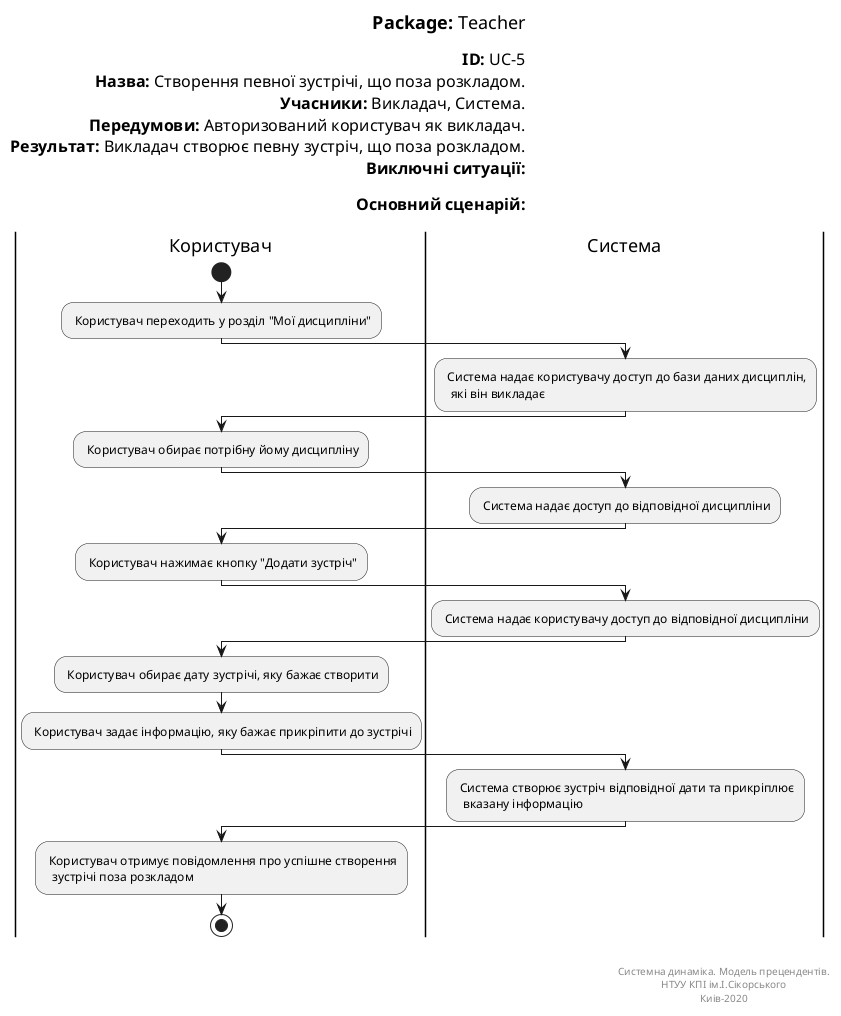 @startuml
left header
<font color=000 size=18><b>Package:</b> Teacher

<font color=000 size=16><b>ID:</b> UC-5
<font color=000 size=16><b>Назва:</b> Cтворення певної зустрічі, що поза розкладом.
<font color=000 size=16><b>Учасники:</b> Викладач, Система.
<font color=000 size=16><b>Передумови:</b> Авторизований користувач як викладач.
<font color=000 size=16><b>Результат:</b> Викладач створює певну зустріч, що поза розкладом.
<font color=000 size=16><b>Виключні ситуації:</b>

<font color=000 size=16><b>Основний сценарій:</b>

end header

|Користувач|
start
: Користувач переходить у розділ "Мої дисципліни";

|Система|
: Система надає користувачу доступ до бази даних дисциплін, 
  які він викладає;
   
|Користувач|
: Користувач обирає потрібну йому дисципліну;   

|Система|
: Система надає доступ до відповідної дисципліни;

|Користувач|
: Користувач нажимає кнопку "Додати зустріч";   

|Система|
: Система надає користувачу доступ до відповідної дисципліни;


|Користувач|
: Користувач обирає дату зустрічі, яку бажає створити;

: Користувач задає інформацію, яку бажає прикріпити до зустрічі;

|Система|
: Система створює зустріч відповідної дати та прикріплює
  вказану інформацію;

|Користувач|
: Користувач отримує повідомлення про успішне створення
  зустрічі поза розкладом;  
  
stop;

right footer


Системна динаміка. Модель прецендентів.
НТУУ КПІ ім.І.Сікорського
Киів-2020
end footer
@enduml

